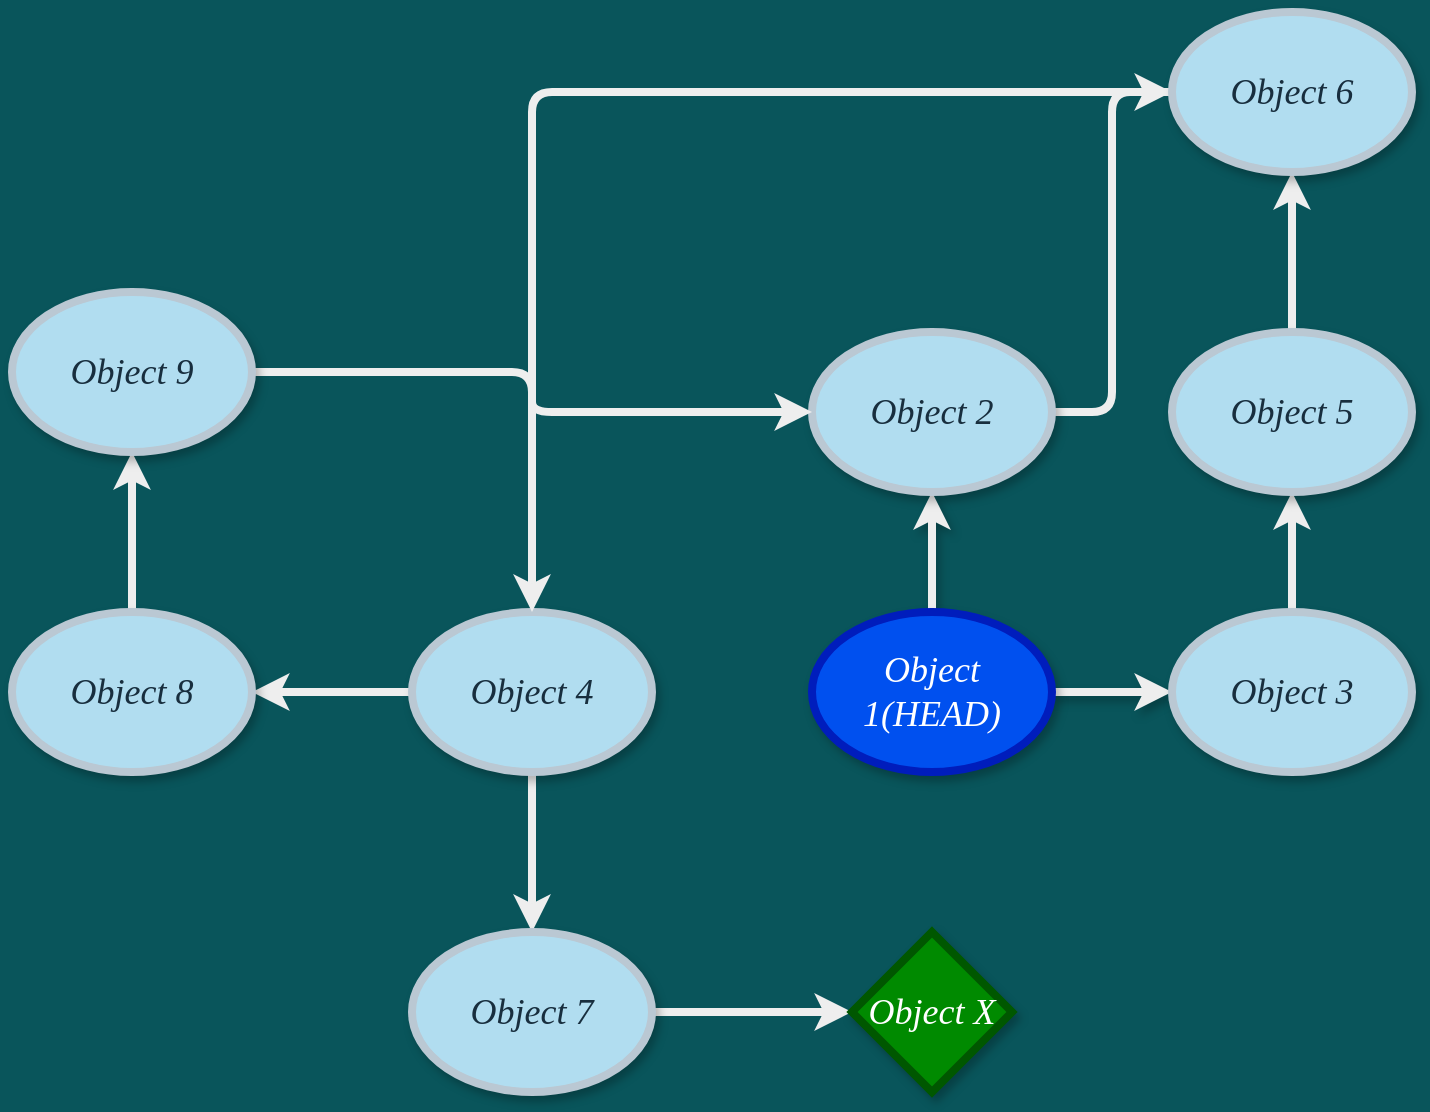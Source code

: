 <mxfile version="15.2.9" type="device"><diagram id="C5-DwaWpi8D4H6cK12LX" name="Page-1"><mxGraphModel dx="2725" dy="714" grid="1" gridSize="10" guides="1" tooltips="1" connect="1" arrows="1" fold="1" page="1" pageScale="1" pageWidth="827" pageHeight="1169" background="#09555B" math="0" shadow="0"><root><mxCell id="0"/><mxCell id="1" parent="0"/><mxCell id="9dkYcEEMS5EeD-Q5ekgw-3" style="edgeStyle=orthogonalEdgeStyle;rounded=0;orthogonalLoop=1;jettySize=auto;html=1;entryX=0.5;entryY=1;entryDx=0;entryDy=0;fontStyle=2;fontSize=18;verticalAlign=middle;horizontal=1;strokeColor=#EEEEEE;shadow=1;sketch=0;labelBackgroundColor=#09555B;fontColor=#FFFFFF;strokeWidth=4;fontFamily=Lucida Console;" edge="1" parent="1" source="9dkYcEEMS5EeD-Q5ekgw-1" target="9dkYcEEMS5EeD-Q5ekgw-2"><mxGeometry relative="1" as="geometry"/></mxCell><mxCell id="9dkYcEEMS5EeD-Q5ekgw-5" value="" style="edgeStyle=orthogonalEdgeStyle;rounded=0;orthogonalLoop=1;jettySize=auto;html=1;fontStyle=2;fontSize=18;verticalAlign=middle;horizontal=1;strokeColor=#EEEEEE;shadow=1;sketch=0;labelBackgroundColor=#09555B;fontColor=#FFFFFF;strokeWidth=4;fontFamily=Lucida Console;" edge="1" parent="1" source="9dkYcEEMS5EeD-Q5ekgw-1" target="9dkYcEEMS5EeD-Q5ekgw-4"><mxGeometry relative="1" as="geometry"/></mxCell><mxCell id="9dkYcEEMS5EeD-Q5ekgw-1" value="Object 1(HEAD)" style="ellipse;whiteSpace=wrap;html=1;fontStyle=2;fontSize=18;verticalAlign=middle;horizontal=1;strokeColor=#001DBC;shadow=1;sketch=0;fillColor=#0050ef;strokeWidth=4;fontColor=#ffffff;fontFamily=Lucida Console;" vertex="1" parent="1"><mxGeometry x="364" y="530" width="120" height="80" as="geometry"/></mxCell><mxCell id="9dkYcEEMS5EeD-Q5ekgw-19" style="edgeStyle=orthogonalEdgeStyle;curved=0;rounded=1;sketch=0;orthogonalLoop=1;jettySize=auto;html=1;entryX=0;entryY=0.5;entryDx=0;entryDy=0;fontColor=#FFFFFF;strokeColor=#EEEEEE;strokeWidth=4;fontFamily=Lucida Console;" edge="1" parent="1" source="9dkYcEEMS5EeD-Q5ekgw-2" target="9dkYcEEMS5EeD-Q5ekgw-17"><mxGeometry relative="1" as="geometry"/></mxCell><mxCell id="9dkYcEEMS5EeD-Q5ekgw-2" value="Object 2" style="ellipse;whiteSpace=wrap;html=1;fontStyle=2;fontSize=18;verticalAlign=middle;horizontal=1;strokeColor=#BAC8D3;shadow=1;sketch=0;fillColor=#B1DDF0;fontColor=#182E3E;strokeWidth=4;fontFamily=Lucida Console;" vertex="1" parent="1"><mxGeometry x="364" y="390" width="120" height="80" as="geometry"/></mxCell><mxCell id="9dkYcEEMS5EeD-Q5ekgw-16" value="" style="edgeStyle=orthogonalEdgeStyle;curved=0;rounded=1;sketch=0;orthogonalLoop=1;jettySize=auto;html=1;fontColor=#FFFFFF;strokeColor=#EEEEEE;strokeWidth=4;fontFamily=Lucida Console;" edge="1" parent="1" source="9dkYcEEMS5EeD-Q5ekgw-4" target="9dkYcEEMS5EeD-Q5ekgw-15"><mxGeometry relative="1" as="geometry"/></mxCell><mxCell id="9dkYcEEMS5EeD-Q5ekgw-4" value="Object 3" style="ellipse;whiteSpace=wrap;html=1;fontStyle=2;fontSize=18;verticalAlign=middle;horizontal=1;strokeColor=#BAC8D3;shadow=1;sketch=0;fillColor=#B1DDF0;fontColor=#182E3E;strokeWidth=4;fontFamily=Lucida Console;" vertex="1" parent="1"><mxGeometry x="544" y="530" width="120" height="80" as="geometry"/></mxCell><mxCell id="9dkYcEEMS5EeD-Q5ekgw-22" value="" style="edgeStyle=orthogonalEdgeStyle;curved=0;rounded=1;sketch=0;orthogonalLoop=1;jettySize=auto;html=1;fontColor=#FFFFFF;strokeColor=#EEEEEE;strokeWidth=4;fontFamily=Lucida Console;" edge="1" parent="1" source="9dkYcEEMS5EeD-Q5ekgw-6" target="9dkYcEEMS5EeD-Q5ekgw-21"><mxGeometry relative="1" as="geometry"/></mxCell><mxCell id="9dkYcEEMS5EeD-Q5ekgw-26" value="" style="edgeStyle=orthogonalEdgeStyle;curved=0;rounded=1;sketch=0;orthogonalLoop=1;jettySize=auto;html=1;fontColor=#FFFFFF;strokeColor=#EEEEEE;strokeWidth=4;fontFamily=Lucida Console;" edge="1" parent="1" source="9dkYcEEMS5EeD-Q5ekgw-6" target="9dkYcEEMS5EeD-Q5ekgw-25"><mxGeometry relative="1" as="geometry"/></mxCell><mxCell id="9dkYcEEMS5EeD-Q5ekgw-6" value="Object 4" style="ellipse;whiteSpace=wrap;html=1;fontStyle=2;fontSize=18;verticalAlign=middle;horizontal=1;strokeColor=#BAC8D3;shadow=1;sketch=0;fillColor=#B1DDF0;fontColor=#182E3E;strokeWidth=4;fontFamily=Lucida Console;" vertex="1" parent="1"><mxGeometry x="164" y="530" width="120" height="80" as="geometry"/></mxCell><mxCell id="9dkYcEEMS5EeD-Q5ekgw-18" value="" style="edgeStyle=orthogonalEdgeStyle;curved=0;rounded=1;sketch=0;orthogonalLoop=1;jettySize=auto;html=1;fontColor=#FFFFFF;strokeColor=#EEEEEE;strokeWidth=4;fontFamily=Lucida Console;" edge="1" parent="1" source="9dkYcEEMS5EeD-Q5ekgw-15" target="9dkYcEEMS5EeD-Q5ekgw-17"><mxGeometry relative="1" as="geometry"/></mxCell><mxCell id="9dkYcEEMS5EeD-Q5ekgw-15" value="Object 5" style="ellipse;whiteSpace=wrap;html=1;fontStyle=2;fontSize=18;verticalAlign=middle;horizontal=1;strokeColor=#BAC8D3;shadow=1;sketch=0;fillColor=#B1DDF0;fontColor=#182E3E;strokeWidth=4;fontFamily=Lucida Console;" vertex="1" parent="1"><mxGeometry x="544" y="390" width="120" height="80" as="geometry"/></mxCell><mxCell id="9dkYcEEMS5EeD-Q5ekgw-20" style="edgeStyle=orthogonalEdgeStyle;curved=0;rounded=1;sketch=0;orthogonalLoop=1;jettySize=auto;html=1;entryX=0.5;entryY=0;entryDx=0;entryDy=0;fontColor=#FFFFFF;strokeColor=#EEEEEE;strokeWidth=4;fontFamily=Lucida Console;" edge="1" parent="1" source="9dkYcEEMS5EeD-Q5ekgw-17" target="9dkYcEEMS5EeD-Q5ekgw-6"><mxGeometry relative="1" as="geometry"/></mxCell><mxCell id="9dkYcEEMS5EeD-Q5ekgw-17" value="Object 6" style="ellipse;whiteSpace=wrap;html=1;fontStyle=2;fontSize=18;verticalAlign=middle;horizontal=1;strokeColor=#BAC8D3;shadow=1;sketch=0;fillColor=#B1DDF0;fontColor=#182E3E;strokeWidth=4;fontFamily=Lucida Console;" vertex="1" parent="1"><mxGeometry x="544" y="230" width="120" height="80" as="geometry"/></mxCell><mxCell id="9dkYcEEMS5EeD-Q5ekgw-24" value="" style="edgeStyle=orthogonalEdgeStyle;curved=0;rounded=1;sketch=0;orthogonalLoop=1;jettySize=auto;html=1;fontColor=#FFFFFF;strokeColor=#EEEEEE;strokeWidth=4;fontFamily=Lucida Console;" edge="1" parent="1" source="9dkYcEEMS5EeD-Q5ekgw-21" target="9dkYcEEMS5EeD-Q5ekgw-23"><mxGeometry relative="1" as="geometry"/></mxCell><mxCell id="9dkYcEEMS5EeD-Q5ekgw-21" value="Object 7" style="ellipse;whiteSpace=wrap;html=1;fontStyle=2;fontSize=18;verticalAlign=middle;horizontal=1;strokeColor=#BAC8D3;shadow=1;sketch=0;fillColor=#B1DDF0;fontColor=#182E3E;strokeWidth=4;fontFamily=Lucida Console;" vertex="1" parent="1"><mxGeometry x="164" y="690" width="120" height="80" as="geometry"/></mxCell><mxCell id="9dkYcEEMS5EeD-Q5ekgw-23" value="Object X" style="rhombus;whiteSpace=wrap;html=1;shadow=1;fontSize=18;fontColor=#ffffff;fontStyle=2;strokeColor=#005700;strokeWidth=4;fillColor=#008a00;sketch=0;fontFamily=Lucida Console;" vertex="1" parent="1"><mxGeometry x="384" y="690" width="80" height="80" as="geometry"/></mxCell><mxCell id="9dkYcEEMS5EeD-Q5ekgw-28" value="" style="edgeStyle=orthogonalEdgeStyle;curved=0;rounded=1;sketch=0;orthogonalLoop=1;jettySize=auto;html=1;fontColor=#FFFFFF;strokeColor=#EEEEEE;strokeWidth=4;fontFamily=Lucida Console;" edge="1" parent="1" source="9dkYcEEMS5EeD-Q5ekgw-25" target="9dkYcEEMS5EeD-Q5ekgw-27"><mxGeometry relative="1" as="geometry"/></mxCell><mxCell id="9dkYcEEMS5EeD-Q5ekgw-25" value="Object 8" style="ellipse;whiteSpace=wrap;html=1;fontStyle=2;fontSize=18;verticalAlign=middle;horizontal=1;strokeColor=#BAC8D3;shadow=1;sketch=0;fillColor=#B1DDF0;fontColor=#182E3E;strokeWidth=4;fontFamily=Lucida Console;" vertex="1" parent="1"><mxGeometry x="-36" y="530" width="120" height="80" as="geometry"/></mxCell><mxCell id="9dkYcEEMS5EeD-Q5ekgw-29" style="edgeStyle=orthogonalEdgeStyle;sketch=0;orthogonalLoop=1;jettySize=auto;html=1;entryX=0;entryY=0.5;entryDx=0;entryDy=0;fontColor=#FFFFFF;strokeColor=#EEEEEE;strokeWidth=4;rounded=1;jumpStyle=none;fontFamily=Lucida Console;" edge="1" parent="1" source="9dkYcEEMS5EeD-Q5ekgw-27" target="9dkYcEEMS5EeD-Q5ekgw-2"><mxGeometry relative="1" as="geometry"/></mxCell><mxCell id="9dkYcEEMS5EeD-Q5ekgw-27" value="Object 9" style="ellipse;whiteSpace=wrap;html=1;fontStyle=2;fontSize=18;verticalAlign=middle;horizontal=1;strokeColor=#BAC8D3;shadow=1;sketch=0;fillColor=#B1DDF0;fontColor=#182E3E;strokeWidth=4;fontFamily=Lucida Console;" vertex="1" parent="1"><mxGeometry x="-36" y="370" width="120" height="80" as="geometry"/></mxCell></root></mxGraphModel></diagram></mxfile>